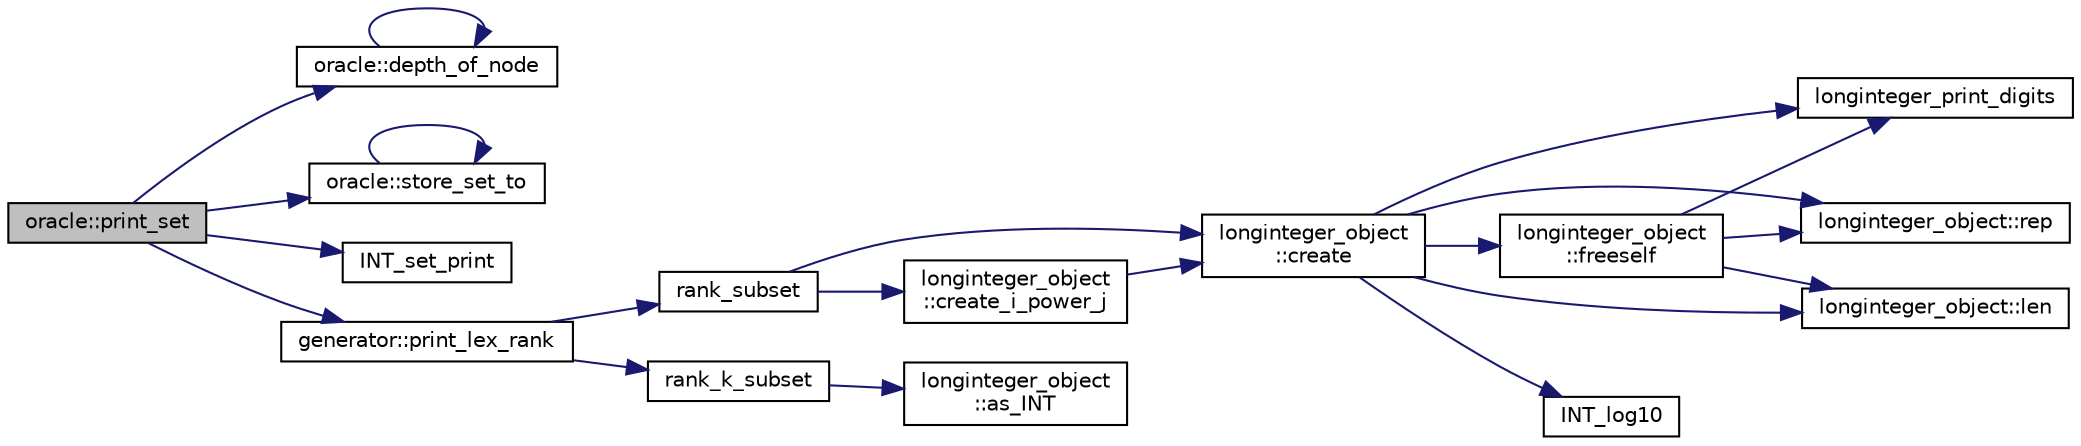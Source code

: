 digraph "oracle::print_set"
{
  edge [fontname="Helvetica",fontsize="10",labelfontname="Helvetica",labelfontsize="10"];
  node [fontname="Helvetica",fontsize="10",shape=record];
  rankdir="LR";
  Node7737 [label="oracle::print_set",height=0.2,width=0.4,color="black", fillcolor="grey75", style="filled", fontcolor="black"];
  Node7737 -> Node7738 [color="midnightblue",fontsize="10",style="solid",fontname="Helvetica"];
  Node7738 [label="oracle::depth_of_node",height=0.2,width=0.4,color="black", fillcolor="white", style="filled",URL="$d7/da7/classoracle.html#a022e34d01ca887785e17c9f3fb25193e"];
  Node7738 -> Node7738 [color="midnightblue",fontsize="10",style="solid",fontname="Helvetica"];
  Node7737 -> Node7739 [color="midnightblue",fontsize="10",style="solid",fontname="Helvetica"];
  Node7739 [label="oracle::store_set_to",height=0.2,width=0.4,color="black", fillcolor="white", style="filled",URL="$d7/da7/classoracle.html#a4489d03d342f31d1e64632ce4d0e700d"];
  Node7739 -> Node7739 [color="midnightblue",fontsize="10",style="solid",fontname="Helvetica"];
  Node7737 -> Node7740 [color="midnightblue",fontsize="10",style="solid",fontname="Helvetica"];
  Node7740 [label="INT_set_print",height=0.2,width=0.4,color="black", fillcolor="white", style="filled",URL="$df/dbf/sajeeb_8_c.html#a97614645ec11df30e0e896367f91ffd9"];
  Node7737 -> Node7741 [color="midnightblue",fontsize="10",style="solid",fontname="Helvetica"];
  Node7741 [label="generator::print_lex_rank",height=0.2,width=0.4,color="black", fillcolor="white", style="filled",URL="$d7/d73/classgenerator.html#ab89ba2cf2329ea137bcab9b5f38e9595"];
  Node7741 -> Node7742 [color="midnightblue",fontsize="10",style="solid",fontname="Helvetica"];
  Node7742 [label="rank_subset",height=0.2,width=0.4,color="black", fillcolor="white", style="filled",URL="$de/ded/test2_8_c.html#abf5de6698fa2a247092d09eb65dbec60"];
  Node7742 -> Node7743 [color="midnightblue",fontsize="10",style="solid",fontname="Helvetica"];
  Node7743 [label="longinteger_object\l::create",height=0.2,width=0.4,color="black", fillcolor="white", style="filled",URL="$dd/d7e/classlonginteger__object.html#a95d2eebc60849c3963a49298b1f498c2"];
  Node7743 -> Node7744 [color="midnightblue",fontsize="10",style="solid",fontname="Helvetica"];
  Node7744 [label="longinteger_object\l::freeself",height=0.2,width=0.4,color="black", fillcolor="white", style="filled",URL="$dd/d7e/classlonginteger__object.html#a06450f8c4795d81da6d680830ef958a1"];
  Node7744 -> Node7745 [color="midnightblue",fontsize="10",style="solid",fontname="Helvetica"];
  Node7745 [label="longinteger_print_digits",height=0.2,width=0.4,color="black", fillcolor="white", style="filled",URL="$de/dc5/algebra__and__number__theory_8h.html#ac2bac7b12f5b6440b8dad275cd7a157d"];
  Node7744 -> Node7746 [color="midnightblue",fontsize="10",style="solid",fontname="Helvetica"];
  Node7746 [label="longinteger_object::rep",height=0.2,width=0.4,color="black", fillcolor="white", style="filled",URL="$dd/d7e/classlonginteger__object.html#a3ecaf12738cc721d281c416503f241e2"];
  Node7744 -> Node7747 [color="midnightblue",fontsize="10",style="solid",fontname="Helvetica"];
  Node7747 [label="longinteger_object::len",height=0.2,width=0.4,color="black", fillcolor="white", style="filled",URL="$dd/d7e/classlonginteger__object.html#a0bfeae35be8a6fd44ed7f76413596ab1"];
  Node7743 -> Node7748 [color="midnightblue",fontsize="10",style="solid",fontname="Helvetica"];
  Node7748 [label="INT_log10",height=0.2,width=0.4,color="black", fillcolor="white", style="filled",URL="$de/dc5/algebra__and__number__theory_8h.html#a98bc0a6c562370a355165d2538dac250"];
  Node7743 -> Node7745 [color="midnightblue",fontsize="10",style="solid",fontname="Helvetica"];
  Node7743 -> Node7746 [color="midnightblue",fontsize="10",style="solid",fontname="Helvetica"];
  Node7743 -> Node7747 [color="midnightblue",fontsize="10",style="solid",fontname="Helvetica"];
  Node7742 -> Node7749 [color="midnightblue",fontsize="10",style="solid",fontname="Helvetica"];
  Node7749 [label="longinteger_object\l::create_i_power_j",height=0.2,width=0.4,color="black", fillcolor="white", style="filled",URL="$dd/d7e/classlonginteger__object.html#abd7f646a9077ab9a8c2754c221ae8e2a"];
  Node7749 -> Node7743 [color="midnightblue",fontsize="10",style="solid",fontname="Helvetica"];
  Node7741 -> Node7750 [color="midnightblue",fontsize="10",style="solid",fontname="Helvetica"];
  Node7750 [label="rank_k_subset",height=0.2,width=0.4,color="black", fillcolor="white", style="filled",URL="$d2/d7c/combinatorics_8_c.html#a8ec9127fb82ee9dfa337c897c7060a57"];
  Node7750 -> Node7751 [color="midnightblue",fontsize="10",style="solid",fontname="Helvetica"];
  Node7751 [label="longinteger_object\l::as_INT",height=0.2,width=0.4,color="black", fillcolor="white", style="filled",URL="$dd/d7e/classlonginteger__object.html#afb992d4679a6741acc63c8bcba27971e"];
}
